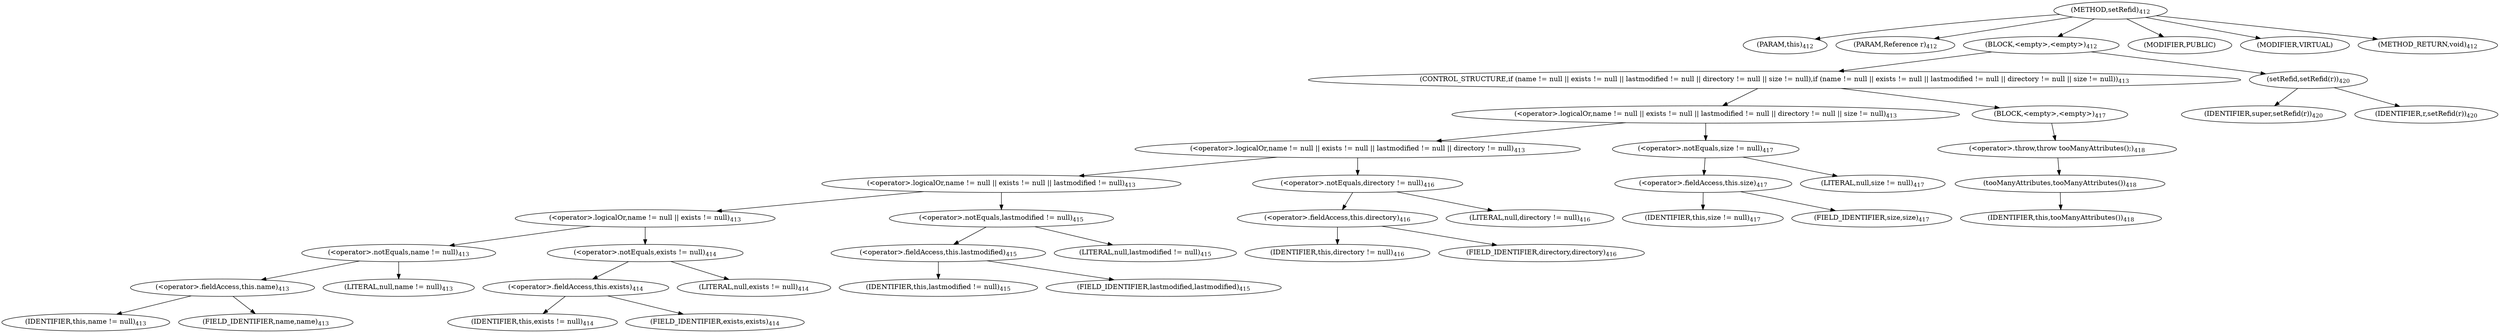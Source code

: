 digraph "setRefid" {  
"738" [label = <(METHOD,setRefid)<SUB>412</SUB>> ]
"86" [label = <(PARAM,this)<SUB>412</SUB>> ]
"739" [label = <(PARAM,Reference r)<SUB>412</SUB>> ]
"740" [label = <(BLOCK,&lt;empty&gt;,&lt;empty&gt;)<SUB>412</SUB>> ]
"741" [label = <(CONTROL_STRUCTURE,if (name != null || exists != null || lastmodified != null || directory != null || size != null),if (name != null || exists != null || lastmodified != null || directory != null || size != null))<SUB>413</SUB>> ]
"742" [label = <(&lt;operator&gt;.logicalOr,name != null || exists != null || lastmodified != null || directory != null || size != null)<SUB>413</SUB>> ]
"743" [label = <(&lt;operator&gt;.logicalOr,name != null || exists != null || lastmodified != null || directory != null)<SUB>413</SUB>> ]
"744" [label = <(&lt;operator&gt;.logicalOr,name != null || exists != null || lastmodified != null)<SUB>413</SUB>> ]
"745" [label = <(&lt;operator&gt;.logicalOr,name != null || exists != null)<SUB>413</SUB>> ]
"746" [label = <(&lt;operator&gt;.notEquals,name != null)<SUB>413</SUB>> ]
"747" [label = <(&lt;operator&gt;.fieldAccess,this.name)<SUB>413</SUB>> ]
"748" [label = <(IDENTIFIER,this,name != null)<SUB>413</SUB>> ]
"749" [label = <(FIELD_IDENTIFIER,name,name)<SUB>413</SUB>> ]
"750" [label = <(LITERAL,null,name != null)<SUB>413</SUB>> ]
"751" [label = <(&lt;operator&gt;.notEquals,exists != null)<SUB>414</SUB>> ]
"752" [label = <(&lt;operator&gt;.fieldAccess,this.exists)<SUB>414</SUB>> ]
"753" [label = <(IDENTIFIER,this,exists != null)<SUB>414</SUB>> ]
"754" [label = <(FIELD_IDENTIFIER,exists,exists)<SUB>414</SUB>> ]
"755" [label = <(LITERAL,null,exists != null)<SUB>414</SUB>> ]
"756" [label = <(&lt;operator&gt;.notEquals,lastmodified != null)<SUB>415</SUB>> ]
"757" [label = <(&lt;operator&gt;.fieldAccess,this.lastmodified)<SUB>415</SUB>> ]
"758" [label = <(IDENTIFIER,this,lastmodified != null)<SUB>415</SUB>> ]
"759" [label = <(FIELD_IDENTIFIER,lastmodified,lastmodified)<SUB>415</SUB>> ]
"760" [label = <(LITERAL,null,lastmodified != null)<SUB>415</SUB>> ]
"761" [label = <(&lt;operator&gt;.notEquals,directory != null)<SUB>416</SUB>> ]
"762" [label = <(&lt;operator&gt;.fieldAccess,this.directory)<SUB>416</SUB>> ]
"763" [label = <(IDENTIFIER,this,directory != null)<SUB>416</SUB>> ]
"764" [label = <(FIELD_IDENTIFIER,directory,directory)<SUB>416</SUB>> ]
"765" [label = <(LITERAL,null,directory != null)<SUB>416</SUB>> ]
"766" [label = <(&lt;operator&gt;.notEquals,size != null)<SUB>417</SUB>> ]
"767" [label = <(&lt;operator&gt;.fieldAccess,this.size)<SUB>417</SUB>> ]
"768" [label = <(IDENTIFIER,this,size != null)<SUB>417</SUB>> ]
"769" [label = <(FIELD_IDENTIFIER,size,size)<SUB>417</SUB>> ]
"770" [label = <(LITERAL,null,size != null)<SUB>417</SUB>> ]
"771" [label = <(BLOCK,&lt;empty&gt;,&lt;empty&gt;)<SUB>417</SUB>> ]
"772" [label = <(&lt;operator&gt;.throw,throw tooManyAttributes();)<SUB>418</SUB>> ]
"773" [label = <(tooManyAttributes,tooManyAttributes())<SUB>418</SUB>> ]
"85" [label = <(IDENTIFIER,this,tooManyAttributes())<SUB>418</SUB>> ]
"774" [label = <(setRefid,setRefid(r))<SUB>420</SUB>> ]
"775" [label = <(IDENTIFIER,super,setRefid(r))<SUB>420</SUB>> ]
"776" [label = <(IDENTIFIER,r,setRefid(r))<SUB>420</SUB>> ]
"777" [label = <(MODIFIER,PUBLIC)> ]
"778" [label = <(MODIFIER,VIRTUAL)> ]
"779" [label = <(METHOD_RETURN,void)<SUB>412</SUB>> ]
  "738" -> "86" 
  "738" -> "739" 
  "738" -> "740" 
  "738" -> "777" 
  "738" -> "778" 
  "738" -> "779" 
  "740" -> "741" 
  "740" -> "774" 
  "741" -> "742" 
  "741" -> "771" 
  "742" -> "743" 
  "742" -> "766" 
  "743" -> "744" 
  "743" -> "761" 
  "744" -> "745" 
  "744" -> "756" 
  "745" -> "746" 
  "745" -> "751" 
  "746" -> "747" 
  "746" -> "750" 
  "747" -> "748" 
  "747" -> "749" 
  "751" -> "752" 
  "751" -> "755" 
  "752" -> "753" 
  "752" -> "754" 
  "756" -> "757" 
  "756" -> "760" 
  "757" -> "758" 
  "757" -> "759" 
  "761" -> "762" 
  "761" -> "765" 
  "762" -> "763" 
  "762" -> "764" 
  "766" -> "767" 
  "766" -> "770" 
  "767" -> "768" 
  "767" -> "769" 
  "771" -> "772" 
  "772" -> "773" 
  "773" -> "85" 
  "774" -> "775" 
  "774" -> "776" 
}
